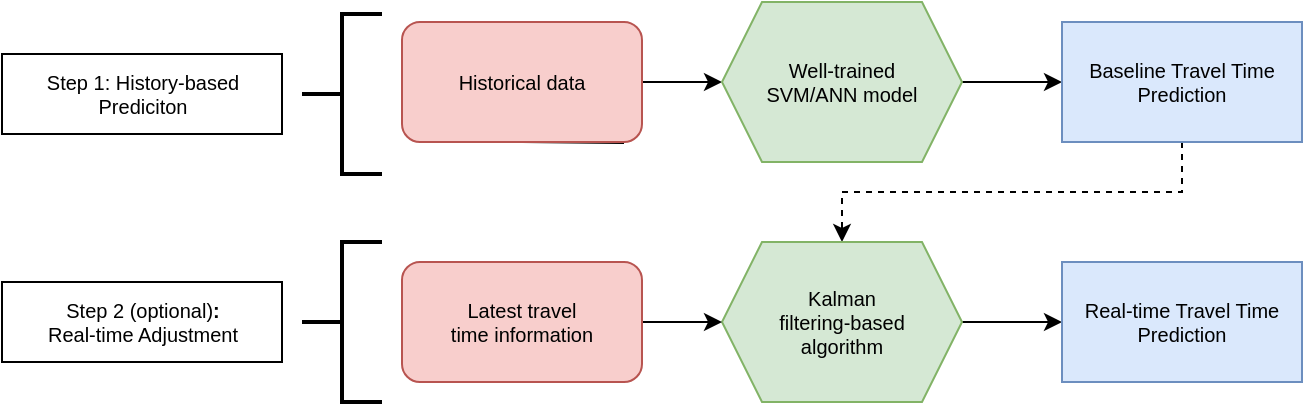 <mxfile version="20.5.3" type="device"><diagram id="Nr4Etf1fkrac_tBGRnp9" name="Page-1"><mxGraphModel dx="1102" dy="571" grid="1" gridSize="10" guides="1" tooltips="1" connect="1" arrows="1" fold="1" page="1" pageScale="1" pageWidth="827" pageHeight="1169" math="0" shadow="0"><root><mxCell id="0"/><mxCell id="1" parent="0"/><mxCell id="4XrELlUXDq6oLucqxQGW-11" value="" style="edgeStyle=orthogonalEdgeStyle;rounded=0;orthogonalLoop=1;jettySize=auto;html=1;fontSize=10;" parent="1" target="4XrELlUXDq6oLucqxQGW-6" edge="1"><mxGeometry relative="1" as="geometry"><mxPoint x="370" y="110" as="sourcePoint"/></mxGeometry></mxCell><mxCell id="-5SOrvE5nuvtgqzV-C-1-1" style="edgeStyle=orthogonalEdgeStyle;rounded=0;orthogonalLoop=1;jettySize=auto;html=1;exitX=1;exitY=0.5;exitDx=0;exitDy=0;entryX=0;entryY=0.5;entryDx=0;entryDy=0;fontSize=10;" parent="1" source="4XrELlUXDq6oLucqxQGW-6" target="4XrELlUXDq6oLucqxQGW-7" edge="1"><mxGeometry relative="1" as="geometry"/></mxCell><mxCell id="4XrELlUXDq6oLucqxQGW-6" value="Well-trained &lt;br style=&quot;font-size: 10px;&quot;&gt;SVM/ANN model" style="shape=hexagon;perimeter=hexagonPerimeter2;whiteSpace=wrap;html=1;fixedSize=1;fillColor=#d5e8d4;strokeColor=#82b366;fontSize=10;" parent="1" vertex="1"><mxGeometry x="470" y="40" width="120" height="80" as="geometry"/></mxCell><mxCell id="-5SOrvE5nuvtgqzV-C-1-2" style="edgeStyle=orthogonalEdgeStyle;rounded=0;orthogonalLoop=1;jettySize=auto;html=1;exitX=0.5;exitY=1;exitDx=0;exitDy=0;entryX=0.5;entryY=0;entryDx=0;entryDy=0;dashed=1;fontSize=10;" parent="1" source="4XrELlUXDq6oLucqxQGW-7" target="4XrELlUXDq6oLucqxQGW-8" edge="1"><mxGeometry relative="1" as="geometry"/></mxCell><mxCell id="4XrELlUXDq6oLucqxQGW-7" value="Baseline Travel Time Prediction" style="rounded=0;whiteSpace=wrap;html=1;fillColor=#dae8fc;strokeColor=#6c8ebf;fontSize=10;" parent="1" vertex="1"><mxGeometry x="640" y="50" width="120" height="60" as="geometry"/></mxCell><mxCell id="-5SOrvE5nuvtgqzV-C-1-3" style="edgeStyle=orthogonalEdgeStyle;rounded=0;orthogonalLoop=1;jettySize=auto;html=1;exitX=1;exitY=0.5;exitDx=0;exitDy=0;entryX=0;entryY=0.5;entryDx=0;entryDy=0;fontSize=10;" parent="1" source="4XrELlUXDq6oLucqxQGW-8" target="4XrELlUXDq6oLucqxQGW-9" edge="1"><mxGeometry relative="1" as="geometry"/></mxCell><mxCell id="4XrELlUXDq6oLucqxQGW-8" value="Kalman &lt;br style=&quot;font-size: 10px;&quot;&gt;filtering-based &lt;br style=&quot;font-size: 10px;&quot;&gt;algorithm" style="shape=hexagon;perimeter=hexagonPerimeter2;whiteSpace=wrap;html=1;fixedSize=1;fillColor=#d5e8d4;strokeColor=#82b366;fontSize=10;" parent="1" vertex="1"><mxGeometry x="470" y="160" width="120" height="80" as="geometry"/></mxCell><mxCell id="4XrELlUXDq6oLucqxQGW-9" value="Real-time Travel Time Prediction" style="rounded=0;whiteSpace=wrap;html=1;fillColor=#dae8fc;strokeColor=#6c8ebf;fontSize=10;" parent="1" vertex="1"><mxGeometry x="640" y="170" width="120" height="60" as="geometry"/></mxCell><mxCell id="4XrELlUXDq6oLucqxQGW-16" value="" style="edgeStyle=orthogonalEdgeStyle;rounded=0;orthogonalLoop=1;jettySize=auto;html=1;fontSize=10;" parent="1" source="4XrELlUXDq6oLucqxQGW-10" target="4XrELlUXDq6oLucqxQGW-8" edge="1"><mxGeometry relative="1" as="geometry"/></mxCell><mxCell id="4XrELlUXDq6oLucqxQGW-10" value="Latest travel&lt;br style=&quot;font-size: 10px;&quot;&gt;time information" style="rounded=1;whiteSpace=wrap;html=1;fillColor=#f8cecc;strokeColor=#b85450;fontSize=10;" parent="1" vertex="1"><mxGeometry x="310" y="170" width="120" height="60" as="geometry"/></mxCell><mxCell id="4XrELlUXDq6oLucqxQGW-18" value="&lt;span style=&quot;font-size: 10px;&quot;&gt;Historical data&lt;/span&gt;" style="rounded=1;whiteSpace=wrap;html=1;fillColor=#f8cecc;strokeColor=#b85450;fontSize=10;" parent="1" vertex="1"><mxGeometry x="310" y="50" width="120" height="60" as="geometry"/></mxCell><mxCell id="4XrELlUXDq6oLucqxQGW-20" value="" style="strokeWidth=2;html=1;shape=mxgraph.flowchart.annotation_2;align=left;labelPosition=right;pointerEvents=1;fontSize=10;" parent="1" vertex="1"><mxGeometry x="260" y="46" width="40" height="80" as="geometry"/></mxCell><mxCell id="4XrELlUXDq6oLucqxQGW-21" value="" style="strokeWidth=2;html=1;shape=mxgraph.flowchart.annotation_2;align=left;labelPosition=right;pointerEvents=1;fontSize=10;" parent="1" vertex="1"><mxGeometry x="260" y="160" width="40" height="80" as="geometry"/></mxCell><mxCell id="4XrELlUXDq6oLucqxQGW-22" value="&lt;div style=&quot;font-size: 10px;&quot;&gt;Step 1: History-based &lt;br style=&quot;font-size: 10px;&quot;&gt;&lt;/div&gt;&lt;div style=&quot;font-size: 10px;&quot;&gt;Prediciton&lt;/div&gt;" style="verticalLabelPosition=middle;verticalAlign=middle;html=1;shape=mxgraph.basic.rect;fillColor2=none;strokeWidth=1;size=20;indent=5;labelPosition=center;align=center;fontSize=10;" parent="1" vertex="1"><mxGeometry x="110" y="66" width="140" height="40" as="geometry"/></mxCell><mxCell id="4XrELlUXDq6oLucqxQGW-23" value="&lt;div style=&quot;font-size: 10px;&quot;&gt;Step 2 (optional)&lt;b style=&quot;font-size: 10px;&quot;&gt;:&lt;/b&gt; &lt;br style=&quot;font-size: 10px;&quot;&gt;&lt;/div&gt;&lt;div style=&quot;font-size: 10px;&quot;&gt;Real-time Adjustment&lt;/div&gt;" style="verticalLabelPosition=middle;verticalAlign=middle;html=1;shape=mxgraph.basic.rect;fillColor2=none;strokeWidth=1;size=20;indent=5;labelPosition=center;align=center;fontSize=10;" parent="1" vertex="1"><mxGeometry x="110" y="180" width="140" height="40" as="geometry"/></mxCell></root></mxGraphModel></diagram></mxfile>